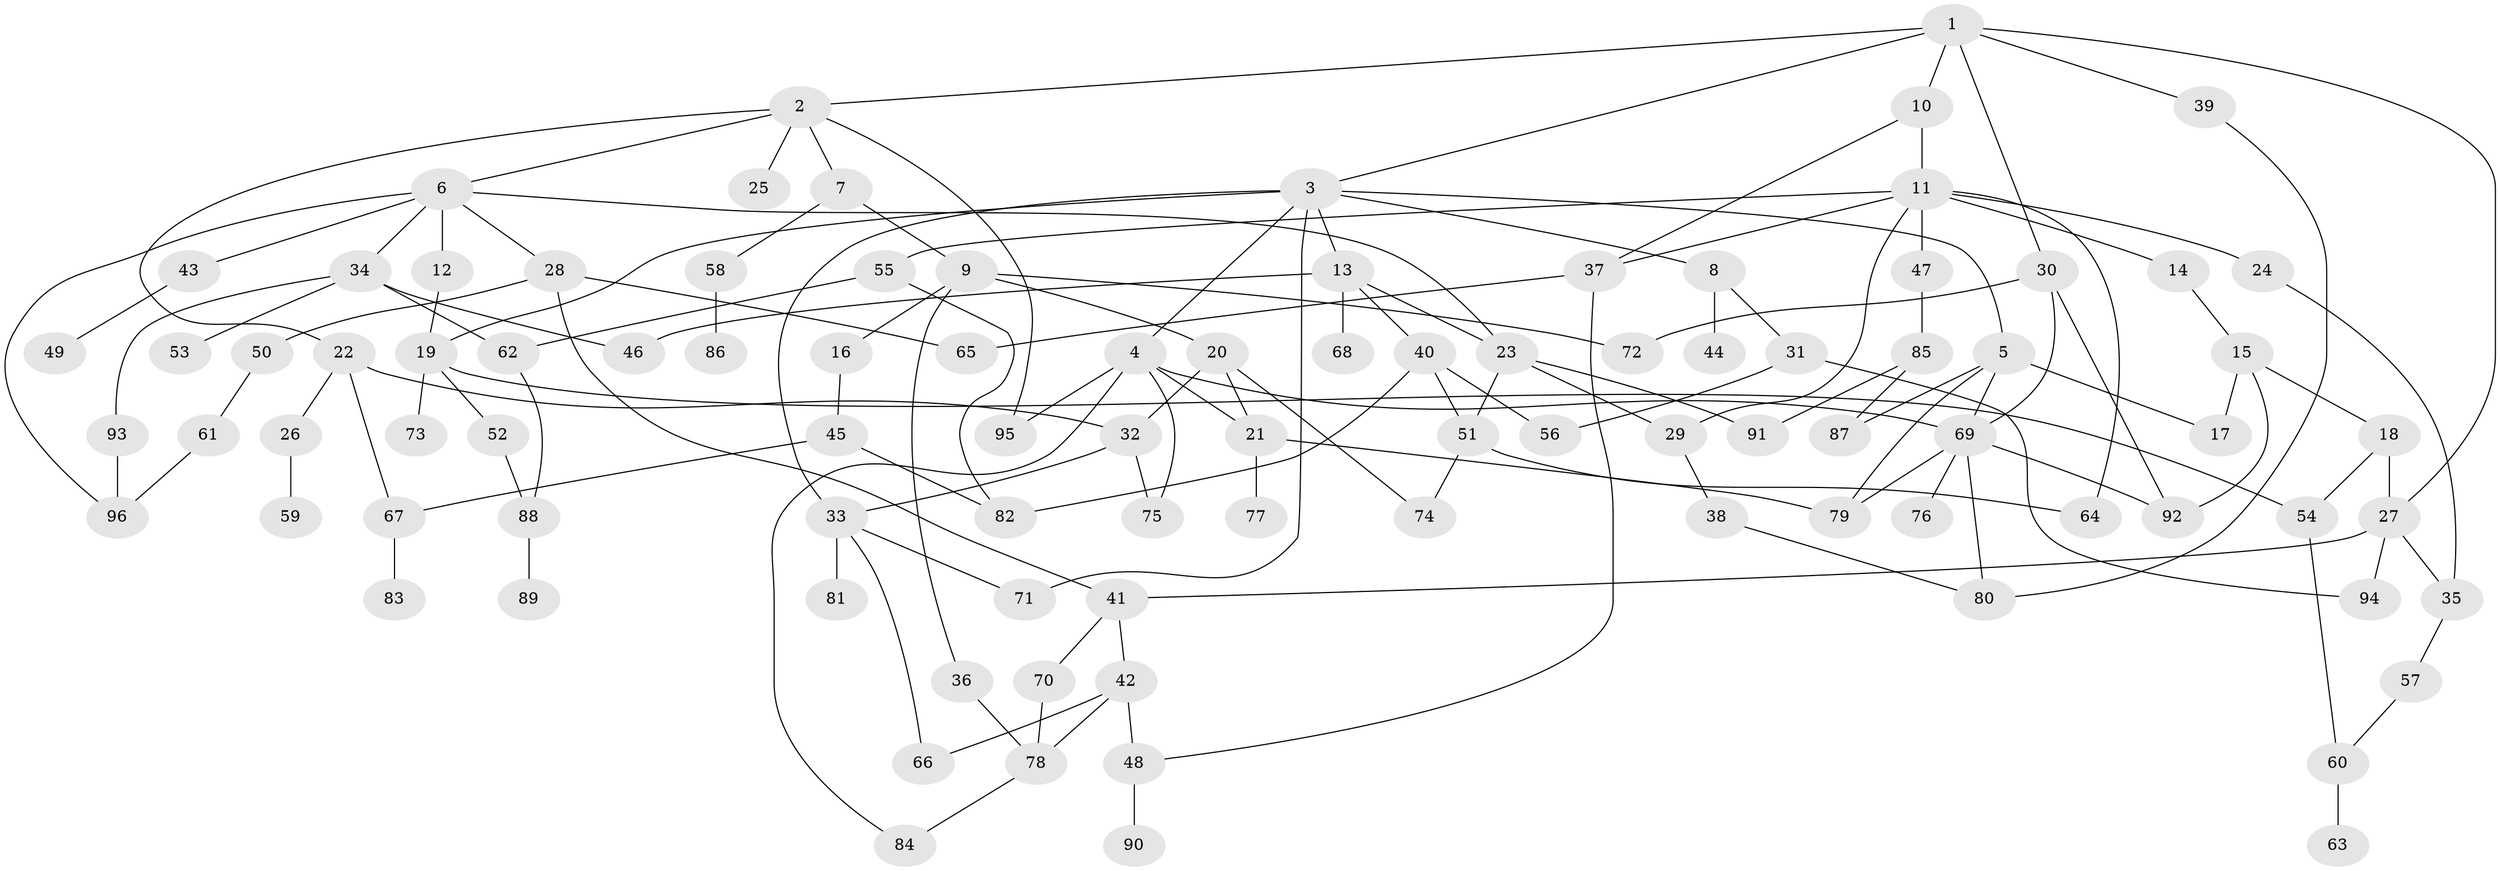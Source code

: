 // coarse degree distribution, {11: 0.02564102564102564, 8: 0.05128205128205128, 6: 0.05128205128205128, 7: 0.10256410256410256, 4: 0.20512820512820512, 3: 0.23076923076923078, 1: 0.07692307692307693, 2: 0.1794871794871795, 5: 0.07692307692307693}
// Generated by graph-tools (version 1.1) at 2025/36/03/04/25 23:36:03]
// undirected, 96 vertices, 141 edges
graph export_dot {
  node [color=gray90,style=filled];
  1;
  2;
  3;
  4;
  5;
  6;
  7;
  8;
  9;
  10;
  11;
  12;
  13;
  14;
  15;
  16;
  17;
  18;
  19;
  20;
  21;
  22;
  23;
  24;
  25;
  26;
  27;
  28;
  29;
  30;
  31;
  32;
  33;
  34;
  35;
  36;
  37;
  38;
  39;
  40;
  41;
  42;
  43;
  44;
  45;
  46;
  47;
  48;
  49;
  50;
  51;
  52;
  53;
  54;
  55;
  56;
  57;
  58;
  59;
  60;
  61;
  62;
  63;
  64;
  65;
  66;
  67;
  68;
  69;
  70;
  71;
  72;
  73;
  74;
  75;
  76;
  77;
  78;
  79;
  80;
  81;
  82;
  83;
  84;
  85;
  86;
  87;
  88;
  89;
  90;
  91;
  92;
  93;
  94;
  95;
  96;
  1 -- 2;
  1 -- 3;
  1 -- 10;
  1 -- 30;
  1 -- 39;
  1 -- 27;
  2 -- 6;
  2 -- 7;
  2 -- 22;
  2 -- 25;
  2 -- 95;
  3 -- 4;
  3 -- 5;
  3 -- 8;
  3 -- 13;
  3 -- 33;
  3 -- 71;
  3 -- 19;
  4 -- 21;
  4 -- 75;
  4 -- 95;
  4 -- 84;
  4 -- 69;
  5 -- 17;
  5 -- 87;
  5 -- 79;
  5 -- 69;
  6 -- 12;
  6 -- 28;
  6 -- 34;
  6 -- 43;
  6 -- 96;
  6 -- 23;
  7 -- 9;
  7 -- 58;
  8 -- 31;
  8 -- 44;
  9 -- 16;
  9 -- 20;
  9 -- 36;
  9 -- 72;
  10 -- 11;
  10 -- 37;
  11 -- 14;
  11 -- 24;
  11 -- 29;
  11 -- 37;
  11 -- 47;
  11 -- 55;
  11 -- 64;
  12 -- 19;
  13 -- 23;
  13 -- 40;
  13 -- 68;
  13 -- 46;
  14 -- 15;
  15 -- 18;
  15 -- 92;
  15 -- 17;
  16 -- 45;
  18 -- 27;
  18 -- 54;
  19 -- 52;
  19 -- 73;
  19 -- 54;
  20 -- 32;
  20 -- 74;
  20 -- 21;
  21 -- 77;
  21 -- 79;
  22 -- 26;
  22 -- 67;
  22 -- 32;
  23 -- 51;
  23 -- 91;
  23 -- 29;
  24 -- 35;
  26 -- 59;
  27 -- 35;
  27 -- 41;
  27 -- 94;
  28 -- 50;
  28 -- 65;
  28 -- 41;
  29 -- 38;
  30 -- 69;
  30 -- 92;
  30 -- 72;
  31 -- 56;
  31 -- 94;
  32 -- 33;
  32 -- 75;
  33 -- 81;
  33 -- 71;
  33 -- 66;
  34 -- 46;
  34 -- 53;
  34 -- 93;
  34 -- 62;
  35 -- 57;
  36 -- 78;
  37 -- 48;
  37 -- 65;
  38 -- 80;
  39 -- 80;
  40 -- 82;
  40 -- 51;
  40 -- 56;
  41 -- 42;
  41 -- 70;
  42 -- 66;
  42 -- 78;
  42 -- 48;
  43 -- 49;
  45 -- 67;
  45 -- 82;
  47 -- 85;
  48 -- 90;
  50 -- 61;
  51 -- 64;
  51 -- 74;
  52 -- 88;
  54 -- 60;
  55 -- 62;
  55 -- 82;
  57 -- 60;
  58 -- 86;
  60 -- 63;
  61 -- 96;
  62 -- 88;
  67 -- 83;
  69 -- 76;
  69 -- 80;
  69 -- 92;
  69 -- 79;
  70 -- 78;
  78 -- 84;
  85 -- 91;
  85 -- 87;
  88 -- 89;
  93 -- 96;
}
